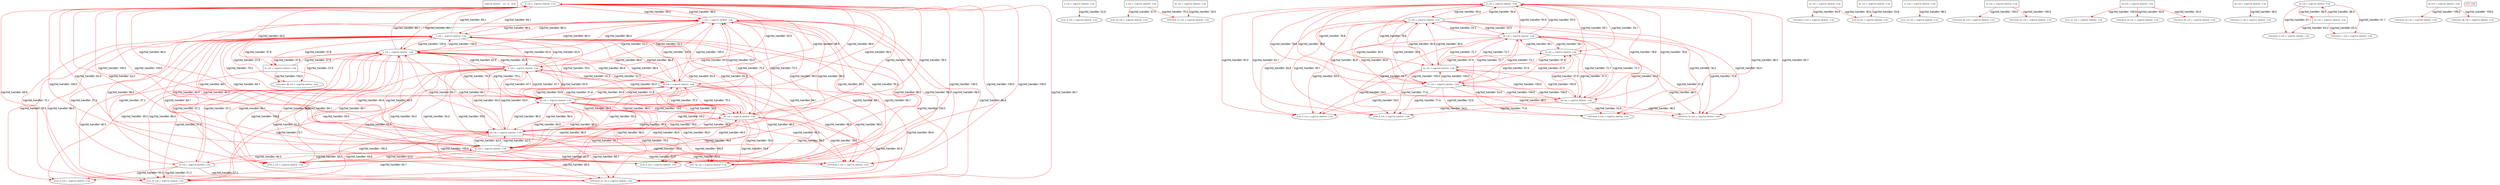 digraph AST {
  graph [fontname="Times New Roman",fontsize=10];
  node  [fontname="Courier New",fontsize=10];
  edge  [fontname="Times New Roman",fontsize=10];

  node0 [label="sigchld_handler  cur vs. prev",shape=box];
  node0_tsh [label="0_tsh.c.sigchld_handler.tree", shape=box];
  node1_tsh [label="1_tsh.c.sigchld_handler.tree", shape=ellipse];
  node0_tsh -> node1_tsh [label="sigchld_handler: 98.0", color=red, fontsize=15];
  node4_tsh [label="4_tsh.c.sigchld_handler.tree", shape=ellipse];
  node0_tsh -> node4_tsh [label="sigchld_handler: 84.1", color=red, fontsize=15];
  node5_tsh [label="5_tsh.c.sigchld_handler.tree", shape=ellipse];
  node0_tsh -> node5_tsh [label="sigchld_handler: 84.1", color=red, fontsize=15];
  node9_tsh [label="9_tsh.c.sigchld_handler.tree", shape=ellipse];
  node0_tsh -> node9_tsh [label="sigchld_handler: 50.0", color=red, fontsize=15];
  node19_tsh [label="19_tsh.c.sigchld_handler.tree", shape=ellipse];
  node0_tsh -> node19_tsh [label="sigchld_handler: 98.0", color=red, fontsize=15];
  node24_tsh [label="24_tsh.c.sigchld_handler.tree", shape=ellipse];
  node0_tsh -> node24_tsh [label="sigchld_handler: 96.0", color=red, fontsize=15];
  node28_tsh [label="28_tsh.c.sigchld_handler.tree", shape=ellipse];
  node0_tsh -> node28_tsh [label="sigchld_handler: 78.0", color=red, fontsize=15];
  node31_tsh [label="31_tsh.c.sigchld_handler.tree", shape=ellipse];
  node0_tsh -> node31_tsh [label="sigchld_handler: 62.0", color=red, fontsize=15];
  node39_tsh [label="39_tsh.c.sigchld_handler.tree", shape=ellipse];
  node0_tsh -> node39_tsh [label="sigchld_handler: 100.0", color=red, fontsize=15];
  nodeprev_1_tsh [label="prev_1_tsh.c.sigchld_handler.tree", shape=ellipse];
  node0_tsh -> nodeprev_1_tsh [label="sigchld_handler: 100.0", color=red, fontsize=15];
  nodeprev_5_tsh [label="prev_5_tsh.c.sigchld_handler.tree", shape=ellipse];
  node0_tsh -> nodeprev_5_tsh [label="sigchld_handler: 100.0", color=red, fontsize=15];
  nodeprev_20_tsh [label="prev_20_tsh.c.sigchld_handler.tree", shape=ellipse];
  node0_tsh -> nodeprev_20_tsh [label="sigchld_handler: 100.0", color=red, fontsize=15];
  nodeprev_21_tsh [label="prev_21_tsh.c.sigchld_handler.tree", shape=ellipse];
  node0_tsh -> nodeprev_21_tsh [label="sigchld_handler: 69.8", color=red, fontsize=15];
  nodereference_2_tsh [label="reference_2_tsh.c.sigchld_handler.tree", shape=ellipse];
  node0_tsh -> nodereference_2_tsh [label="sigchld_handler: 100.0", color=red, fontsize=15];
  nodereference_12_tsh [label="reference_12_tsh.c.sigchld_handler.tree", shape=ellipse];
  node0_tsh -> nodereference_12_tsh [label="sigchld_handler: 84.1", color=red, fontsize=15];
  node1_tsh [label="1_tsh.c.sigchld_handler.tree", shape=box];
  node0_tsh [label="0_tsh.c.sigchld_handler.tree", shape=ellipse];
  node1_tsh -> node0_tsh [label="sigchld_handler: 98.0", color=red, fontsize=15];
  node4_tsh [label="4_tsh.c.sigchld_handler.tree", shape=ellipse];
  node1_tsh -> node4_tsh [label="sigchld_handler: 86.4", color=red, fontsize=15];
  node5_tsh [label="5_tsh.c.sigchld_handler.tree", shape=ellipse];
  node1_tsh -> node5_tsh [label="sigchld_handler: 86.4", color=red, fontsize=15];
  node9_tsh [label="9_tsh.c.sigchld_handler.tree", shape=ellipse];
  node1_tsh -> node9_tsh [label="sigchld_handler: 52.3", color=red, fontsize=15];
  node19_tsh [label="19_tsh.c.sigchld_handler.tree", shape=ellipse];
  node1_tsh -> node19_tsh [label="sigchld_handler: 100.0", color=red, fontsize=15];
  node24_tsh [label="24_tsh.c.sigchld_handler.tree", shape=ellipse];
  node1_tsh -> node24_tsh [label="sigchld_handler: 93.9", color=red, fontsize=15];
  node28_tsh [label="28_tsh.c.sigchld_handler.tree", shape=ellipse];
  node1_tsh -> node28_tsh [label="sigchld_handler: 75.5", color=red, fontsize=15];
  node31_tsh [label="31_tsh.c.sigchld_handler.tree", shape=ellipse];
  node1_tsh -> node31_tsh [label="sigchld_handler: 59.2", color=red, fontsize=15];
  node39_tsh [label="39_tsh.c.sigchld_handler.tree", shape=ellipse];
  node1_tsh -> node39_tsh [label="sigchld_handler: 98.0", color=red, fontsize=15];
  nodeprev_1_tsh [label="prev_1_tsh.c.sigchld_handler.tree", shape=ellipse];
  node1_tsh -> nodeprev_1_tsh [label="sigchld_handler: 98.0", color=red, fontsize=15];
  nodeprev_5_tsh [label="prev_5_tsh.c.sigchld_handler.tree", shape=ellipse];
  node1_tsh -> nodeprev_5_tsh [label="sigchld_handler: 98.0", color=red, fontsize=15];
  nodeprev_20_tsh [label="prev_20_tsh.c.sigchld_handler.tree", shape=ellipse];
  node1_tsh -> nodeprev_20_tsh [label="sigchld_handler: 98.0", color=red, fontsize=15];
  nodeprev_21_tsh [label="prev_21_tsh.c.sigchld_handler.tree", shape=ellipse];
  node1_tsh -> nodeprev_21_tsh [label="sigchld_handler: 72.1", color=red, fontsize=15];
  nodereference_2_tsh [label="reference_2_tsh.c.sigchld_handler.tree", shape=ellipse];
  node1_tsh -> nodereference_2_tsh [label="sigchld_handler: 98.0", color=red, fontsize=15];
  nodereference_12_tsh [label="reference_12_tsh.c.sigchld_handler.tree", shape=ellipse];
  node1_tsh -> nodereference_12_tsh [label="sigchld_handler: 86.4", color=red, fontsize=15];
  node2_tsh [label="2_tsh.c.sigchld_handler.tree", shape=box];
  nodeprev_6_tsh [label="prev_6_tsh.c.sigchld_handler.tree", shape=ellipse];
  node2_tsh -> nodeprev_6_tsh [label="sigchld_handler: 32.6", color=red, fontsize=15];
  node3_tsh [label="3_tsh.c.sigchld_handler.tree", shape=box];
  nodeprev_22_tsh [label="prev_22_tsh.c.sigchld_handler.tree", shape=ellipse];
  node3_tsh -> nodeprev_22_tsh [label="sigchld_handler: 37.9", color=red, fontsize=15];
  nodereference_37_tsh [label="reference_37_tsh.c.sigchld_handler.tree", shape=ellipse];
  node3_tsh -> nodereference_37_tsh [label="sigchld_handler: 75.0", color=red, fontsize=15];
  node4_tsh [label="4_tsh.c.sigchld_handler.tree", shape=box];
  node0_tsh [label="0_tsh.c.sigchld_handler.tree", shape=ellipse];
  node4_tsh -> node0_tsh [label="sigchld_handler: 84.1", color=red, fontsize=15];
  node1_tsh [label="1_tsh.c.sigchld_handler.tree", shape=ellipse];
  node4_tsh -> node1_tsh [label="sigchld_handler: 86.4", color=red, fontsize=15];
  node5_tsh [label="5_tsh.c.sigchld_handler.tree", shape=ellipse];
  node4_tsh -> node5_tsh [label="sigchld_handler: 100.0", color=red, fontsize=15];
  node9_tsh [label="9_tsh.c.sigchld_handler.tree", shape=ellipse];
  node4_tsh -> node9_tsh [label="sigchld_handler: 65.9", color=red, fontsize=15];
  node19_tsh [label="19_tsh.c.sigchld_handler.tree", shape=ellipse];
  node4_tsh -> node19_tsh [label="sigchld_handler: 86.4", color=red, fontsize=15];
  node23_tsh [label="23_tsh.c.sigchld_handler.tree", shape=ellipse];
  node4_tsh -> node23_tsh [label="sigchld_handler: 37.2", color=red, fontsize=15];
  node24_tsh [label="24_tsh.c.sigchld_handler.tree", shape=ellipse];
  node4_tsh -> node24_tsh [label="sigchld_handler: 79.5", color=red, fontsize=15];
  node28_tsh [label="28_tsh.c.sigchld_handler.tree", shape=ellipse];
  node4_tsh -> node28_tsh [label="sigchld_handler: 65.9", color=red, fontsize=15];
  node31_tsh [label="31_tsh.c.sigchld_handler.tree", shape=ellipse];
  node4_tsh -> node31_tsh [label="sigchld_handler: 40.9", color=red, fontsize=15];
  node39_tsh [label="39_tsh.c.sigchld_handler.tree", shape=ellipse];
  node4_tsh -> node39_tsh [label="sigchld_handler: 84.1", color=red, fontsize=15];
  node45_tsh [label="45_tsh.c.sigchld_handler.tree", shape=ellipse];
  node4_tsh -> node45_tsh [label="sigchld_handler: 37.8", color=red, fontsize=15];
  nodeprev_1_tsh [label="prev_1_tsh.c.sigchld_handler.tree", shape=ellipse];
  node4_tsh -> nodeprev_1_tsh [label="sigchld_handler: 84.1", color=red, fontsize=15];
  nodeprev_5_tsh [label="prev_5_tsh.c.sigchld_handler.tree", shape=ellipse];
  node4_tsh -> nodeprev_5_tsh [label="sigchld_handler: 84.1", color=red, fontsize=15];
  nodeprev_9_tsh [label="prev_9_tsh.c.sigchld_handler.tree", shape=ellipse];
  node4_tsh -> nodeprev_9_tsh [label="sigchld_handler: 39.5", color=red, fontsize=15];
  nodeprev_20_tsh [label="prev_20_tsh.c.sigchld_handler.tree", shape=ellipse];
  node4_tsh -> nodeprev_20_tsh [label="sigchld_handler: 84.1", color=red, fontsize=15];
  nodeprev_21_tsh [label="prev_21_tsh.c.sigchld_handler.tree", shape=ellipse];
  node4_tsh -> nodeprev_21_tsh [label="sigchld_handler: 86.0", color=red, fontsize=15];
  nodereference_2_tsh [label="reference_2_tsh.c.sigchld_handler.tree", shape=ellipse];
  node4_tsh -> nodereference_2_tsh [label="sigchld_handler: 84.1", color=red, fontsize=15];
  nodereference_12_tsh [label="reference_12_tsh.c.sigchld_handler.tree", shape=ellipse];
  node4_tsh -> nodereference_12_tsh [label="sigchld_handler: 100.0", color=red, fontsize=15];
  nodereference_38_tsh [label="reference_38_tsh.c.sigchld_handler.tree", shape=ellipse];
  node4_tsh -> nodereference_38_tsh [label="sigchld_handler: 37.8", color=red, fontsize=15];
  node5_tsh [label="5_tsh.c.sigchld_handler.tree", shape=box];
  node0_tsh [label="0_tsh.c.sigchld_handler.tree", shape=ellipse];
  node5_tsh -> node0_tsh [label="sigchld_handler: 84.1", color=red, fontsize=15];
  node1_tsh [label="1_tsh.c.sigchld_handler.tree", shape=ellipse];
  node5_tsh -> node1_tsh [label="sigchld_handler: 86.4", color=red, fontsize=15];
  node4_tsh [label="4_tsh.c.sigchld_handler.tree", shape=ellipse];
  node5_tsh -> node4_tsh [label="sigchld_handler: 100.0", color=red, fontsize=15];
  node9_tsh [label="9_tsh.c.sigchld_handler.tree", shape=ellipse];
  node5_tsh -> node9_tsh [label="sigchld_handler: 65.9", color=red, fontsize=15];
  node19_tsh [label="19_tsh.c.sigchld_handler.tree", shape=ellipse];
  node5_tsh -> node19_tsh [label="sigchld_handler: 86.4", color=red, fontsize=15];
  node23_tsh [label="23_tsh.c.sigchld_handler.tree", shape=ellipse];
  node5_tsh -> node23_tsh [label="sigchld_handler: 37.2", color=red, fontsize=15];
  node24_tsh [label="24_tsh.c.sigchld_handler.tree", shape=ellipse];
  node5_tsh -> node24_tsh [label="sigchld_handler: 79.5", color=red, fontsize=15];
  node28_tsh [label="28_tsh.c.sigchld_handler.tree", shape=ellipse];
  node5_tsh -> node28_tsh [label="sigchld_handler: 65.9", color=red, fontsize=15];
  node31_tsh [label="31_tsh.c.sigchld_handler.tree", shape=ellipse];
  node5_tsh -> node31_tsh [label="sigchld_handler: 40.9", color=red, fontsize=15];
  node39_tsh [label="39_tsh.c.sigchld_handler.tree", shape=ellipse];
  node5_tsh -> node39_tsh [label="sigchld_handler: 84.1", color=red, fontsize=15];
  node45_tsh [label="45_tsh.c.sigchld_handler.tree", shape=ellipse];
  node5_tsh -> node45_tsh [label="sigchld_handler: 37.8", color=red, fontsize=15];
  nodeprev_1_tsh [label="prev_1_tsh.c.sigchld_handler.tree", shape=ellipse];
  node5_tsh -> nodeprev_1_tsh [label="sigchld_handler: 84.1", color=red, fontsize=15];
  nodeprev_5_tsh [label="prev_5_tsh.c.sigchld_handler.tree", shape=ellipse];
  node5_tsh -> nodeprev_5_tsh [label="sigchld_handler: 84.1", color=red, fontsize=15];
  nodeprev_9_tsh [label="prev_9_tsh.c.sigchld_handler.tree", shape=ellipse];
  node5_tsh -> nodeprev_9_tsh [label="sigchld_handler: 39.5", color=red, fontsize=15];
  nodeprev_20_tsh [label="prev_20_tsh.c.sigchld_handler.tree", shape=ellipse];
  node5_tsh -> nodeprev_20_tsh [label="sigchld_handler: 84.1", color=red, fontsize=15];
  nodeprev_21_tsh [label="prev_21_tsh.c.sigchld_handler.tree", shape=ellipse];
  node5_tsh -> nodeprev_21_tsh [label="sigchld_handler: 86.0", color=red, fontsize=15];
  nodereference_2_tsh [label="reference_2_tsh.c.sigchld_handler.tree", shape=ellipse];
  node5_tsh -> nodereference_2_tsh [label="sigchld_handler: 84.1", color=red, fontsize=15];
  nodereference_12_tsh [label="reference_12_tsh.c.sigchld_handler.tree", shape=ellipse];
  node5_tsh -> nodereference_12_tsh [label="sigchld_handler: 100.0", color=red, fontsize=15];
  nodereference_38_tsh [label="reference_38_tsh.c.sigchld_handler.tree", shape=ellipse];
  node5_tsh -> nodereference_38_tsh [label="sigchld_handler: 37.8", color=red, fontsize=15];
  node8_tsh [label="8_tsh.c.sigchld_handler.tree", shape=box];
  node11_tsh [label="11_tsh.c.sigchld_handler.tree", shape=ellipse];
  node8_tsh -> node11_tsh [label="sigchld_handler: 39.4", color=red, fontsize=15];
  node14_tsh [label="14_tsh.c.sigchld_handler.tree", shape=ellipse];
  node8_tsh -> node14_tsh [label="sigchld_handler: 59.1", color=red, fontsize=15];
  node30_tsh [label="30_tsh.c.sigchld_handler.tree", shape=ellipse];
  node8_tsh -> node30_tsh [label="sigchld_handler: 93.9", color=red, fontsize=15];
  node37_tsh [label="37_tsh.c.sigchld_handler.tree", shape=ellipse];
  node8_tsh -> node37_tsh [label="sigchld_handler: 78.8", color=red, fontsize=15];
  node38_tsh [label="38_tsh.c.sigchld_handler.tree", shape=ellipse];
  node8_tsh -> node38_tsh [label="sigchld_handler: 78.8", color=red, fontsize=15];
  node41_tsh [label="41_tsh.c.sigchld_handler.tree", shape=ellipse];
  node8_tsh -> node41_tsh [label="sigchld_handler: 78.8", color=red, fontsize=15];
  nodeprev_3_tsh [label="prev_3_tsh.c.sigchld_handler.tree", shape=ellipse];
  node8_tsh -> nodeprev_3_tsh [label="sigchld_handler: 50.0", color=red, fontsize=15];
  nodeprev_8_tsh [label="prev_8_tsh.c.sigchld_handler.tree", shape=ellipse];
  node8_tsh -> nodeprev_8_tsh [label="sigchld_handler: 62.1", color=red, fontsize=15];
  nodereference_6_tsh [label="reference_6_tsh.c.sigchld_handler.tree", shape=ellipse];
  node8_tsh -> nodereference_6_tsh [label="sigchld_handler: 48.5", color=red, fontsize=15];
  nodereference_19_tsh [label="reference_19_tsh.c.sigchld_handler.tree", shape=ellipse];
  node8_tsh -> nodereference_19_tsh [label="sigchld_handler: 69.7", color=red, fontsize=15];
  node9_tsh [label="9_tsh.c.sigchld_handler.tree", shape=box];
  node0_tsh [label="0_tsh.c.sigchld_handler.tree", shape=ellipse];
  node9_tsh -> node0_tsh [label="sigchld_handler: 50.0", color=red, fontsize=15];
  node1_tsh [label="1_tsh.c.sigchld_handler.tree", shape=ellipse];
  node9_tsh -> node1_tsh [label="sigchld_handler: 52.3", color=red, fontsize=15];
  node4_tsh [label="4_tsh.c.sigchld_handler.tree", shape=ellipse];
  node9_tsh -> node4_tsh [label="sigchld_handler: 65.9", color=red, fontsize=15];
  node5_tsh [label="5_tsh.c.sigchld_handler.tree", shape=ellipse];
  node9_tsh -> node5_tsh [label="sigchld_handler: 65.9", color=red, fontsize=15];
  node19_tsh [label="19_tsh.c.sigchld_handler.tree", shape=ellipse];
  node9_tsh -> node19_tsh [label="sigchld_handler: 52.3", color=red, fontsize=15];
  node24_tsh [label="24_tsh.c.sigchld_handler.tree", shape=ellipse];
  node9_tsh -> node24_tsh [label="sigchld_handler: 47.7", color=red, fontsize=15];
  node28_tsh [label="28_tsh.c.sigchld_handler.tree", shape=ellipse];
  node9_tsh -> node28_tsh [label="sigchld_handler: 31.8", color=red, fontsize=15];
  node39_tsh [label="39_tsh.c.sigchld_handler.tree", shape=ellipse];
  node9_tsh -> node39_tsh [label="sigchld_handler: 50.0", color=red, fontsize=15];
  nodeprev_1_tsh [label="prev_1_tsh.c.sigchld_handler.tree", shape=ellipse];
  node9_tsh -> nodeprev_1_tsh [label="sigchld_handler: 50.0", color=red, fontsize=15];
  nodeprev_5_tsh [label="prev_5_tsh.c.sigchld_handler.tree", shape=ellipse];
  node9_tsh -> nodeprev_5_tsh [label="sigchld_handler: 50.0", color=red, fontsize=15];
  nodeprev_20_tsh [label="prev_20_tsh.c.sigchld_handler.tree", shape=ellipse];
  node9_tsh -> nodeprev_20_tsh [label="sigchld_handler: 50.0", color=red, fontsize=15];
  nodeprev_21_tsh [label="prev_21_tsh.c.sigchld_handler.tree", shape=ellipse];
  node9_tsh -> nodeprev_21_tsh [label="sigchld_handler: 51.2", color=red, fontsize=15];
  nodereference_2_tsh [label="reference_2_tsh.c.sigchld_handler.tree", shape=ellipse];
  node9_tsh -> nodereference_2_tsh [label="sigchld_handler: 50.0", color=red, fontsize=15];
  nodereference_12_tsh [label="reference_12_tsh.c.sigchld_handler.tree", shape=ellipse];
  node9_tsh -> nodereference_12_tsh [label="sigchld_handler: 65.9", color=red, fontsize=15];
  node11_tsh [label="11_tsh.c.sigchld_handler.tree", shape=box];
  node8_tsh [label="8_tsh.c.sigchld_handler.tree", shape=ellipse];
  node11_tsh -> node8_tsh [label="sigchld_handler: 39.4", color=red, fontsize=15];
  node30_tsh [label="30_tsh.c.sigchld_handler.tree", shape=ellipse];
  node11_tsh -> node30_tsh [label="sigchld_handler: 33.3", color=red, fontsize=15];
  node37_tsh [label="37_tsh.c.sigchld_handler.tree", shape=ellipse];
  node11_tsh -> node37_tsh [label="sigchld_handler: 30.4", color=red, fontsize=15];
  node38_tsh [label="38_tsh.c.sigchld_handler.tree", shape=ellipse];
  node11_tsh -> node38_tsh [label="sigchld_handler: 30.4", color=red, fontsize=15];
  node41_tsh [label="41_tsh.c.sigchld_handler.tree", shape=ellipse];
  node11_tsh -> node41_tsh [label="sigchld_handler: 30.4", color=red, fontsize=15];
  nodeprev_3_tsh [label="prev_3_tsh.c.sigchld_handler.tree", shape=ellipse];
  node11_tsh -> nodeprev_3_tsh [label="sigchld_handler: 34.8", color=red, fontsize=15];
  nodeprev_8_tsh [label="prev_8_tsh.c.sigchld_handler.tree", shape=ellipse];
  node11_tsh -> nodeprev_8_tsh [label="sigchld_handler: 39.1", color=red, fontsize=15];
  nodereference_6_tsh [label="reference_6_tsh.c.sigchld_handler.tree", shape=ellipse];
  node11_tsh -> nodereference_6_tsh [label="sigchld_handler: 36.2", color=red, fontsize=15];
  nodereference_19_tsh [label="reference_19_tsh.c.sigchld_handler.tree", shape=ellipse];
  node11_tsh -> nodereference_19_tsh [label="sigchld_handler: 36.4", color=red, fontsize=15];
  node14_tsh [label="14_tsh.c.sigchld_handler.tree", shape=box];
  node8_tsh [label="8_tsh.c.sigchld_handler.tree", shape=ellipse];
  node14_tsh -> node8_tsh [label="sigchld_handler: 59.1", color=red, fontsize=15];
  node30_tsh [label="30_tsh.c.sigchld_handler.tree", shape=ellipse];
  node14_tsh -> node30_tsh [label="sigchld_handler: 56.1", color=red, fontsize=15];
  node37_tsh [label="37_tsh.c.sigchld_handler.tree", shape=ellipse];
  node14_tsh -> node37_tsh [label="sigchld_handler: 37.9", color=red, fontsize=15];
  node38_tsh [label="38_tsh.c.sigchld_handler.tree", shape=ellipse];
  node14_tsh -> node38_tsh [label="sigchld_handler: 37.9", color=red, fontsize=15];
  node41_tsh [label="41_tsh.c.sigchld_handler.tree", shape=ellipse];
  node14_tsh -> node41_tsh [label="sigchld_handler: 37.9", color=red, fontsize=15];
  nodereference_19_tsh [label="reference_19_tsh.c.sigchld_handler.tree", shape=ellipse];
  node14_tsh -> nodereference_19_tsh [label="sigchld_handler: 31.8", color=red, fontsize=15];
  node15_tsh [label="15_tsh.c.sigchld_handler.tree", shape=box];
  nodeprev_0_tsh [label="prev_0_tsh.c.sigchld_handler.tree", shape=ellipse];
  node15_tsh -> nodeprev_0_tsh [label="sigchld_handler: 30.6", color=red, fontsize=15];
  nodereference_4_tsh [label="reference_4_tsh.c.sigchld_handler.tree", shape=ellipse];
  node15_tsh -> nodereference_4_tsh [label="sigchld_handler: 94.4", color=red, fontsize=15];
  node17_tsh [label="17_tsh.c.sigchld_handler.tree", shape=box];
  nodeprev_14_tsh [label="prev_14_tsh.c.sigchld_handler.tree", shape=ellipse];
  node17_tsh -> nodeprev_14_tsh [label="sigchld_handler: 98.5", color=red, fontsize=15];
  node19_tsh [label="19_tsh.c.sigchld_handler.tree", shape=box];
  node0_tsh [label="0_tsh.c.sigchld_handler.tree", shape=ellipse];
  node19_tsh -> node0_tsh [label="sigchld_handler: 98.0", color=red, fontsize=15];
  node1_tsh [label="1_tsh.c.sigchld_handler.tree", shape=ellipse];
  node19_tsh -> node1_tsh [label="sigchld_handler: 100.0", color=red, fontsize=15];
  node4_tsh [label="4_tsh.c.sigchld_handler.tree", shape=ellipse];
  node19_tsh -> node4_tsh [label="sigchld_handler: 86.4", color=red, fontsize=15];
  node5_tsh [label="5_tsh.c.sigchld_handler.tree", shape=ellipse];
  node19_tsh -> node5_tsh [label="sigchld_handler: 86.4", color=red, fontsize=15];
  node9_tsh [label="9_tsh.c.sigchld_handler.tree", shape=ellipse];
  node19_tsh -> node9_tsh [label="sigchld_handler: 52.3", color=red, fontsize=15];
  node24_tsh [label="24_tsh.c.sigchld_handler.tree", shape=ellipse];
  node19_tsh -> node24_tsh [label="sigchld_handler: 93.9", color=red, fontsize=15];
  node28_tsh [label="28_tsh.c.sigchld_handler.tree", shape=ellipse];
  node19_tsh -> node28_tsh [label="sigchld_handler: 75.5", color=red, fontsize=15];
  node31_tsh [label="31_tsh.c.sigchld_handler.tree", shape=ellipse];
  node19_tsh -> node31_tsh [label="sigchld_handler: 59.2", color=red, fontsize=15];
  node39_tsh [label="39_tsh.c.sigchld_handler.tree", shape=ellipse];
  node19_tsh -> node39_tsh [label="sigchld_handler: 98.0", color=red, fontsize=15];
  nodeprev_1_tsh [label="prev_1_tsh.c.sigchld_handler.tree", shape=ellipse];
  node19_tsh -> nodeprev_1_tsh [label="sigchld_handler: 98.0", color=red, fontsize=15];
  nodeprev_5_tsh [label="prev_5_tsh.c.sigchld_handler.tree", shape=ellipse];
  node19_tsh -> nodeprev_5_tsh [label="sigchld_handler: 98.0", color=red, fontsize=15];
  nodeprev_20_tsh [label="prev_20_tsh.c.sigchld_handler.tree", shape=ellipse];
  node19_tsh -> nodeprev_20_tsh [label="sigchld_handler: 98.0", color=red, fontsize=15];
  nodeprev_21_tsh [label="prev_21_tsh.c.sigchld_handler.tree", shape=ellipse];
  node19_tsh -> nodeprev_21_tsh [label="sigchld_handler: 72.1", color=red, fontsize=15];
  nodereference_2_tsh [label="reference_2_tsh.c.sigchld_handler.tree", shape=ellipse];
  node19_tsh -> nodereference_2_tsh [label="sigchld_handler: 98.0", color=red, fontsize=15];
  nodereference_12_tsh [label="reference_12_tsh.c.sigchld_handler.tree", shape=ellipse];
  node19_tsh -> nodereference_12_tsh [label="sigchld_handler: 86.4", color=red, fontsize=15];
  node21_tsh [label="21_tsh.c.sigchld_handler.tree", shape=box];
  nodereference_20_tsh [label="reference_20_tsh.c.sigchld_handler.tree", shape=ellipse];
  node21_tsh -> nodereference_20_tsh [label="sigchld_handler: 100.0", color=red, fontsize=15];
  nodereference_22_tsh [label="reference_22_tsh.c.sigchld_handler.tree", shape=ellipse];
  node21_tsh -> nodereference_22_tsh [label="sigchld_handler: 100.0", color=red, fontsize=15];
  node23_tsh [label="23_tsh.c.sigchld_handler.tree", shape=box];
  node4_tsh [label="4_tsh.c.sigchld_handler.tree", shape=ellipse];
  node23_tsh -> node4_tsh [label="sigchld_handler: 37.2", color=red, fontsize=15];
  node5_tsh [label="5_tsh.c.sigchld_handler.tree", shape=ellipse];
  node23_tsh -> node5_tsh [label="sigchld_handler: 37.2", color=red, fontsize=15];
  node31_tsh [label="31_tsh.c.sigchld_handler.tree", shape=ellipse];
  node23_tsh -> node31_tsh [label="sigchld_handler: 60.5", color=red, fontsize=15];
  nodeprev_9_tsh [label="prev_9_tsh.c.sigchld_handler.tree", shape=ellipse];
  node23_tsh -> nodeprev_9_tsh [label="sigchld_handler: 95.3", color=red, fontsize=15];
  nodeprev_21_tsh [label="prev_21_tsh.c.sigchld_handler.tree", shape=ellipse];
  node23_tsh -> nodeprev_21_tsh [label="sigchld_handler: 51.2", color=red, fontsize=15];
  nodereference_12_tsh [label="reference_12_tsh.c.sigchld_handler.tree", shape=ellipse];
  node23_tsh -> nodereference_12_tsh [label="sigchld_handler: 37.2", color=red, fontsize=15];
  node24_tsh [label="24_tsh.c.sigchld_handler.tree", shape=box];
  node0_tsh [label="0_tsh.c.sigchld_handler.tree", shape=ellipse];
  node24_tsh -> node0_tsh [label="sigchld_handler: 96.0", color=red, fontsize=15];
  node1_tsh [label="1_tsh.c.sigchld_handler.tree", shape=ellipse];
  node24_tsh -> node1_tsh [label="sigchld_handler: 93.9", color=red, fontsize=15];
  node4_tsh [label="4_tsh.c.sigchld_handler.tree", shape=ellipse];
  node24_tsh -> node4_tsh [label="sigchld_handler: 79.5", color=red, fontsize=15];
  node5_tsh [label="5_tsh.c.sigchld_handler.tree", shape=ellipse];
  node24_tsh -> node5_tsh [label="sigchld_handler: 79.5", color=red, fontsize=15];
  node9_tsh [label="9_tsh.c.sigchld_handler.tree", shape=ellipse];
  node24_tsh -> node9_tsh [label="sigchld_handler: 47.7", color=red, fontsize=15];
  node19_tsh [label="19_tsh.c.sigchld_handler.tree", shape=ellipse];
  node24_tsh -> node19_tsh [label="sigchld_handler: 93.9", color=red, fontsize=15];
  node28_tsh [label="28_tsh.c.sigchld_handler.tree", shape=ellipse];
  node24_tsh -> node28_tsh [label="sigchld_handler: 74.0", color=red, fontsize=15];
  node31_tsh [label="31_tsh.c.sigchld_handler.tree", shape=ellipse];
  node24_tsh -> node31_tsh [label="sigchld_handler: 60.0", color=red, fontsize=15];
  node39_tsh [label="39_tsh.c.sigchld_handler.tree", shape=ellipse];
  node24_tsh -> node39_tsh [label="sigchld_handler: 96.0", color=red, fontsize=15];
  nodeprev_1_tsh [label="prev_1_tsh.c.sigchld_handler.tree", shape=ellipse];
  node24_tsh -> nodeprev_1_tsh [label="sigchld_handler: 96.0", color=red, fontsize=15];
  nodeprev_5_tsh [label="prev_5_tsh.c.sigchld_handler.tree", shape=ellipse];
  node24_tsh -> nodeprev_5_tsh [label="sigchld_handler: 96.0", color=red, fontsize=15];
  nodeprev_20_tsh [label="prev_20_tsh.c.sigchld_handler.tree", shape=ellipse];
  node24_tsh -> nodeprev_20_tsh [label="sigchld_handler: 96.0", color=red, fontsize=15];
  nodeprev_21_tsh [label="prev_21_tsh.c.sigchld_handler.tree", shape=ellipse];
  node24_tsh -> nodeprev_21_tsh [label="sigchld_handler: 65.1", color=red, fontsize=15];
  nodereference_2_tsh [label="reference_2_tsh.c.sigchld_handler.tree", shape=ellipse];
  node24_tsh -> nodereference_2_tsh [label="sigchld_handler: 96.0", color=red, fontsize=15];
  nodereference_12_tsh [label="reference_12_tsh.c.sigchld_handler.tree", shape=ellipse];
  node24_tsh -> nodereference_12_tsh [label="sigchld_handler: 79.5", color=red, fontsize=15];
  node28_tsh [label="28_tsh.c.sigchld_handler.tree", shape=box];
  node0_tsh [label="0_tsh.c.sigchld_handler.tree", shape=ellipse];
  node28_tsh -> node0_tsh [label="sigchld_handler: 78.0", color=red, fontsize=15];
  node1_tsh [label="1_tsh.c.sigchld_handler.tree", shape=ellipse];
  node28_tsh -> node1_tsh [label="sigchld_handler: 75.5", color=red, fontsize=15];
  node4_tsh [label="4_tsh.c.sigchld_handler.tree", shape=ellipse];
  node28_tsh -> node4_tsh [label="sigchld_handler: 65.9", color=red, fontsize=15];
  node5_tsh [label="5_tsh.c.sigchld_handler.tree", shape=ellipse];
  node28_tsh -> node5_tsh [label="sigchld_handler: 65.9", color=red, fontsize=15];
  node9_tsh [label="9_tsh.c.sigchld_handler.tree", shape=ellipse];
  node28_tsh -> node9_tsh [label="sigchld_handler: 31.8", color=red, fontsize=15];
  node19_tsh [label="19_tsh.c.sigchld_handler.tree", shape=ellipse];
  node28_tsh -> node19_tsh [label="sigchld_handler: 75.5", color=red, fontsize=15];
  node24_tsh [label="24_tsh.c.sigchld_handler.tree", shape=ellipse];
  node28_tsh -> node24_tsh [label="sigchld_handler: 74.0", color=red, fontsize=15];
  node31_tsh [label="31_tsh.c.sigchld_handler.tree", shape=ellipse];
  node28_tsh -> node31_tsh [label="sigchld_handler: 40.0", color=red, fontsize=15];
  node39_tsh [label="39_tsh.c.sigchld_handler.tree", shape=ellipse];
  node28_tsh -> node39_tsh [label="sigchld_handler: 78.0", color=red, fontsize=15];
  nodeprev_1_tsh [label="prev_1_tsh.c.sigchld_handler.tree", shape=ellipse];
  node28_tsh -> nodeprev_1_tsh [label="sigchld_handler: 78.0", color=red, fontsize=15];
  nodeprev_5_tsh [label="prev_5_tsh.c.sigchld_handler.tree", shape=ellipse];
  node28_tsh -> nodeprev_5_tsh [label="sigchld_handler: 78.0", color=red, fontsize=15];
  nodeprev_20_tsh [label="prev_20_tsh.c.sigchld_handler.tree", shape=ellipse];
  node28_tsh -> nodeprev_20_tsh [label="sigchld_handler: 78.0", color=red, fontsize=15];
  nodeprev_21_tsh [label="prev_21_tsh.c.sigchld_handler.tree", shape=ellipse];
  node28_tsh -> nodeprev_21_tsh [label="sigchld_handler: 74.4", color=red, fontsize=15];
  nodereference_2_tsh [label="reference_2_tsh.c.sigchld_handler.tree", shape=ellipse];
  node28_tsh -> nodereference_2_tsh [label="sigchld_handler: 78.0", color=red, fontsize=15];
  nodereference_12_tsh [label="reference_12_tsh.c.sigchld_handler.tree", shape=ellipse];
  node28_tsh -> nodereference_12_tsh [label="sigchld_handler: 65.9", color=red, fontsize=15];
  node30_tsh [label="30_tsh.c.sigchld_handler.tree", shape=box];
  node8_tsh [label="8_tsh.c.sigchld_handler.tree", shape=ellipse];
  node30_tsh -> node8_tsh [label="sigchld_handler: 93.9", color=red, fontsize=15];
  node11_tsh [label="11_tsh.c.sigchld_handler.tree", shape=ellipse];
  node30_tsh -> node11_tsh [label="sigchld_handler: 33.3", color=red, fontsize=15];
  node14_tsh [label="14_tsh.c.sigchld_handler.tree", shape=ellipse];
  node30_tsh -> node14_tsh [label="sigchld_handler: 56.1", color=red, fontsize=15];
  node37_tsh [label="37_tsh.c.sigchld_handler.tree", shape=ellipse];
  node30_tsh -> node37_tsh [label="sigchld_handler: 72.7", color=red, fontsize=15];
  node38_tsh [label="38_tsh.c.sigchld_handler.tree", shape=ellipse];
  node30_tsh -> node38_tsh [label="sigchld_handler: 72.7", color=red, fontsize=15];
  node41_tsh [label="41_tsh.c.sigchld_handler.tree", shape=ellipse];
  node30_tsh -> node41_tsh [label="sigchld_handler: 72.7", color=red, fontsize=15];
  nodeprev_3_tsh [label="prev_3_tsh.c.sigchld_handler.tree", shape=ellipse];
  node30_tsh -> nodeprev_3_tsh [label="sigchld_handler: 43.9", color=red, fontsize=15];
  nodeprev_8_tsh [label="prev_8_tsh.c.sigchld_handler.tree", shape=ellipse];
  node30_tsh -> nodeprev_8_tsh [label="sigchld_handler: 56.1", color=red, fontsize=15];
  nodereference_6_tsh [label="reference_6_tsh.c.sigchld_handler.tree", shape=ellipse];
  node30_tsh -> nodereference_6_tsh [label="sigchld_handler: 42.4", color=red, fontsize=15];
  nodereference_19_tsh [label="reference_19_tsh.c.sigchld_handler.tree", shape=ellipse];
  node30_tsh -> nodereference_19_tsh [label="sigchld_handler: 75.8", color=red, fontsize=15];
  node31_tsh [label="31_tsh.c.sigchld_handler.tree", shape=box];
  node0_tsh [label="0_tsh.c.sigchld_handler.tree", shape=ellipse];
  node31_tsh -> node0_tsh [label="sigchld_handler: 62.0", color=red, fontsize=15];
  node1_tsh [label="1_tsh.c.sigchld_handler.tree", shape=ellipse];
  node31_tsh -> node1_tsh [label="sigchld_handler: 59.2", color=red, fontsize=15];
  node4_tsh [label="4_tsh.c.sigchld_handler.tree", shape=ellipse];
  node31_tsh -> node4_tsh [label="sigchld_handler: 40.9", color=red, fontsize=15];
  node5_tsh [label="5_tsh.c.sigchld_handler.tree", shape=ellipse];
  node31_tsh -> node5_tsh [label="sigchld_handler: 40.9", color=red, fontsize=15];
  node19_tsh [label="19_tsh.c.sigchld_handler.tree", shape=ellipse];
  node31_tsh -> node19_tsh [label="sigchld_handler: 59.2", color=red, fontsize=15];
  node23_tsh [label="23_tsh.c.sigchld_handler.tree", shape=ellipse];
  node31_tsh -> node23_tsh [label="sigchld_handler: 60.5", color=red, fontsize=15];
  node24_tsh [label="24_tsh.c.sigchld_handler.tree", shape=ellipse];
  node31_tsh -> node24_tsh [label="sigchld_handler: 60.0", color=red, fontsize=15];
  node28_tsh [label="28_tsh.c.sigchld_handler.tree", shape=ellipse];
  node31_tsh -> node28_tsh [label="sigchld_handler: 40.0", color=red, fontsize=15];
  node39_tsh [label="39_tsh.c.sigchld_handler.tree", shape=ellipse];
  node31_tsh -> node39_tsh [label="sigchld_handler: 62.0", color=red, fontsize=15];
  nodeprev_1_tsh [label="prev_1_tsh.c.sigchld_handler.tree", shape=ellipse];
  node31_tsh -> nodeprev_1_tsh [label="sigchld_handler: 62.0", color=red, fontsize=15];
  nodeprev_5_tsh [label="prev_5_tsh.c.sigchld_handler.tree", shape=ellipse];
  node31_tsh -> nodeprev_5_tsh [label="sigchld_handler: 62.0", color=red, fontsize=15];
  nodeprev_9_tsh [label="prev_9_tsh.c.sigchld_handler.tree", shape=ellipse];
  node31_tsh -> nodeprev_9_tsh [label="sigchld_handler: 65.1", color=red, fontsize=15];
  nodeprev_20_tsh [label="prev_20_tsh.c.sigchld_handler.tree", shape=ellipse];
  node31_tsh -> nodeprev_20_tsh [label="sigchld_handler: 62.0", color=red, fontsize=15];
  nodereference_2_tsh [label="reference_2_tsh.c.sigchld_handler.tree", shape=ellipse];
  node31_tsh -> nodereference_2_tsh [label="sigchld_handler: 62.0", color=red, fontsize=15];
  nodereference_12_tsh [label="reference_12_tsh.c.sigchld_handler.tree", shape=ellipse];
  node31_tsh -> nodereference_12_tsh [label="sigchld_handler: 40.9", color=red, fontsize=15];
  node33_tsh [label="33_tsh.c.sigchld_handler.tree", shape=box];
  nodeprev_0_tsh [label="prev_0_tsh.c.sigchld_handler.tree", shape=ellipse];
  node33_tsh -> nodeprev_0_tsh [label="sigchld_handler: 33.8", color=red, fontsize=15];
  node34_tsh [label="34_tsh.c.sigchld_handler.tree", shape=box];
  nodeprev_11_tsh [label="prev_11_tsh.c.sigchld_handler.tree", shape=ellipse];
  node34_tsh -> nodeprev_11_tsh [label="sigchld_handler: 100.0", color=red, fontsize=15];
  nodereference_18_tsh [label="reference_18_tsh.c.sigchld_handler.tree", shape=ellipse];
  node34_tsh -> nodereference_18_tsh [label="sigchld_handler: 30.4", color=red, fontsize=15];
  nodereference_33_tsh [label="reference_33_tsh.c.sigchld_handler.tree", shape=ellipse];
  node34_tsh -> nodereference_33_tsh [label="sigchld_handler: 34.3", color=red, fontsize=15];
  node37_tsh [label="37_tsh.c.sigchld_handler.tree", shape=box];
  node8_tsh [label="8_tsh.c.sigchld_handler.tree", shape=ellipse];
  node37_tsh -> node8_tsh [label="sigchld_handler: 78.8", color=red, fontsize=15];
  node11_tsh [label="11_tsh.c.sigchld_handler.tree", shape=ellipse];
  node37_tsh -> node11_tsh [label="sigchld_handler: 30.4", color=red, fontsize=15];
  node14_tsh [label="14_tsh.c.sigchld_handler.tree", shape=ellipse];
  node37_tsh -> node14_tsh [label="sigchld_handler: 37.9", color=red, fontsize=15];
  node30_tsh [label="30_tsh.c.sigchld_handler.tree", shape=ellipse];
  node37_tsh -> node30_tsh [label="sigchld_handler: 72.7", color=red, fontsize=15];
  node38_tsh [label="38_tsh.c.sigchld_handler.tree", shape=ellipse];
  node37_tsh -> node38_tsh [label="sigchld_handler: 100.0", color=red, fontsize=15];
  node41_tsh [label="41_tsh.c.sigchld_handler.tree", shape=ellipse];
  node37_tsh -> node41_tsh [label="sigchld_handler: 100.0", color=red, fontsize=15];
  nodeprev_3_tsh [label="prev_3_tsh.c.sigchld_handler.tree", shape=ellipse];
  node37_tsh -> nodeprev_3_tsh [label="sigchld_handler: 54.5", color=red, fontsize=15];
  nodeprev_8_tsh [label="prev_8_tsh.c.sigchld_handler.tree", shape=ellipse];
  node37_tsh -> nodeprev_8_tsh [label="sigchld_handler: 71.6", color=red, fontsize=15];
  nodereference_6_tsh [label="reference_6_tsh.c.sigchld_handler.tree", shape=ellipse];
  node37_tsh -> nodereference_6_tsh [label="sigchld_handler: 52.6", color=red, fontsize=15];
  nodereference_19_tsh [label="reference_19_tsh.c.sigchld_handler.tree", shape=ellipse];
  node37_tsh -> nodereference_19_tsh [label="sigchld_handler: 48.5", color=red, fontsize=15];
  node38_tsh [label="38_tsh.c.sigchld_handler.tree", shape=box];
  node8_tsh [label="8_tsh.c.sigchld_handler.tree", shape=ellipse];
  node38_tsh -> node8_tsh [label="sigchld_handler: 78.8", color=red, fontsize=15];
  node11_tsh [label="11_tsh.c.sigchld_handler.tree", shape=ellipse];
  node38_tsh -> node11_tsh [label="sigchld_handler: 30.4", color=red, fontsize=15];
  node14_tsh [label="14_tsh.c.sigchld_handler.tree", shape=ellipse];
  node38_tsh -> node14_tsh [label="sigchld_handler: 37.9", color=red, fontsize=15];
  node30_tsh [label="30_tsh.c.sigchld_handler.tree", shape=ellipse];
  node38_tsh -> node30_tsh [label="sigchld_handler: 72.7", color=red, fontsize=15];
  node37_tsh [label="37_tsh.c.sigchld_handler.tree", shape=ellipse];
  node38_tsh -> node37_tsh [label="sigchld_handler: 100.0", color=red, fontsize=15];
  node41_tsh [label="41_tsh.c.sigchld_handler.tree", shape=ellipse];
  node38_tsh -> node41_tsh [label="sigchld_handler: 100.0", color=red, fontsize=15];
  nodeprev_3_tsh [label="prev_3_tsh.c.sigchld_handler.tree", shape=ellipse];
  node38_tsh -> nodeprev_3_tsh [label="sigchld_handler: 54.5", color=red, fontsize=15];
  nodeprev_8_tsh [label="prev_8_tsh.c.sigchld_handler.tree", shape=ellipse];
  node38_tsh -> nodeprev_8_tsh [label="sigchld_handler: 71.6", color=red, fontsize=15];
  nodereference_6_tsh [label="reference_6_tsh.c.sigchld_handler.tree", shape=ellipse];
  node38_tsh -> nodereference_6_tsh [label="sigchld_handler: 52.6", color=red, fontsize=15];
  nodereference_19_tsh [label="reference_19_tsh.c.sigchld_handler.tree", shape=ellipse];
  node38_tsh -> nodereference_19_tsh [label="sigchld_handler: 48.5", color=red, fontsize=15];
  node39_tsh [label="39_tsh.c.sigchld_handler.tree", shape=box];
  node0_tsh [label="0_tsh.c.sigchld_handler.tree", shape=ellipse];
  node39_tsh -> node0_tsh [label="sigchld_handler: 100.0", color=red, fontsize=15];
  node1_tsh [label="1_tsh.c.sigchld_handler.tree", shape=ellipse];
  node39_tsh -> node1_tsh [label="sigchld_handler: 98.0", color=red, fontsize=15];
  node4_tsh [label="4_tsh.c.sigchld_handler.tree", shape=ellipse];
  node39_tsh -> node4_tsh [label="sigchld_handler: 84.1", color=red, fontsize=15];
  node5_tsh [label="5_tsh.c.sigchld_handler.tree", shape=ellipse];
  node39_tsh -> node5_tsh [label="sigchld_handler: 84.1", color=red, fontsize=15];
  node9_tsh [label="9_tsh.c.sigchld_handler.tree", shape=ellipse];
  node39_tsh -> node9_tsh [label="sigchld_handler: 50.0", color=red, fontsize=15];
  node19_tsh [label="19_tsh.c.sigchld_handler.tree", shape=ellipse];
  node39_tsh -> node19_tsh [label="sigchld_handler: 98.0", color=red, fontsize=15];
  node24_tsh [label="24_tsh.c.sigchld_handler.tree", shape=ellipse];
  node39_tsh -> node24_tsh [label="sigchld_handler: 96.0", color=red, fontsize=15];
  node28_tsh [label="28_tsh.c.sigchld_handler.tree", shape=ellipse];
  node39_tsh -> node28_tsh [label="sigchld_handler: 78.0", color=red, fontsize=15];
  node31_tsh [label="31_tsh.c.sigchld_handler.tree", shape=ellipse];
  node39_tsh -> node31_tsh [label="sigchld_handler: 62.0", color=red, fontsize=15];
  nodeprev_1_tsh [label="prev_1_tsh.c.sigchld_handler.tree", shape=ellipse];
  node39_tsh -> nodeprev_1_tsh [label="sigchld_handler: 100.0", color=red, fontsize=15];
  nodeprev_5_tsh [label="prev_5_tsh.c.sigchld_handler.tree", shape=ellipse];
  node39_tsh -> nodeprev_5_tsh [label="sigchld_handler: 100.0", color=red, fontsize=15];
  nodeprev_20_tsh [label="prev_20_tsh.c.sigchld_handler.tree", shape=ellipse];
  node39_tsh -> nodeprev_20_tsh [label="sigchld_handler: 100.0", color=red, fontsize=15];
  nodeprev_21_tsh [label="prev_21_tsh.c.sigchld_handler.tree", shape=ellipse];
  node39_tsh -> nodeprev_21_tsh [label="sigchld_handler: 69.8", color=red, fontsize=15];
  nodereference_2_tsh [label="reference_2_tsh.c.sigchld_handler.tree", shape=ellipse];
  node39_tsh -> nodereference_2_tsh [label="sigchld_handler: 100.0", color=red, fontsize=15];
  nodereference_12_tsh [label="reference_12_tsh.c.sigchld_handler.tree", shape=ellipse];
  node39_tsh -> nodereference_12_tsh [label="sigchld_handler: 84.1", color=red, fontsize=15];
  node40_tsh [label="40_tsh.c.sigchld_handler.tree", shape=box];
  nodereference_1_tsh [label="reference_1_tsh.c.sigchld_handler.tree", shape=ellipse];
  node40_tsh -> nodereference_1_tsh [label="sigchld_handler: 36.0", color=red, fontsize=15];
  node41_tsh [label="41_tsh.c.sigchld_handler.tree", shape=box];
  node8_tsh [label="8_tsh.c.sigchld_handler.tree", shape=ellipse];
  node41_tsh -> node8_tsh [label="sigchld_handler: 78.8", color=red, fontsize=15];
  node11_tsh [label="11_tsh.c.sigchld_handler.tree", shape=ellipse];
  node41_tsh -> node11_tsh [label="sigchld_handler: 30.4", color=red, fontsize=15];
  node14_tsh [label="14_tsh.c.sigchld_handler.tree", shape=ellipse];
  node41_tsh -> node14_tsh [label="sigchld_handler: 37.9", color=red, fontsize=15];
  node30_tsh [label="30_tsh.c.sigchld_handler.tree", shape=ellipse];
  node41_tsh -> node30_tsh [label="sigchld_handler: 72.7", color=red, fontsize=15];
  node37_tsh [label="37_tsh.c.sigchld_handler.tree", shape=ellipse];
  node41_tsh -> node37_tsh [label="sigchld_handler: 100.0", color=red, fontsize=15];
  node38_tsh [label="38_tsh.c.sigchld_handler.tree", shape=ellipse];
  node41_tsh -> node38_tsh [label="sigchld_handler: 100.0", color=red, fontsize=15];
  nodeprev_3_tsh [label="prev_3_tsh.c.sigchld_handler.tree", shape=ellipse];
  node41_tsh -> nodeprev_3_tsh [label="sigchld_handler: 54.5", color=red, fontsize=15];
  nodeprev_8_tsh [label="prev_8_tsh.c.sigchld_handler.tree", shape=ellipse];
  node41_tsh -> nodeprev_8_tsh [label="sigchld_handler: 71.6", color=red, fontsize=15];
  nodereference_6_tsh [label="reference_6_tsh.c.sigchld_handler.tree", shape=ellipse];
  node41_tsh -> nodereference_6_tsh [label="sigchld_handler: 52.6", color=red, fontsize=15];
  nodereference_19_tsh [label="reference_19_tsh.c.sigchld_handler.tree", shape=ellipse];
  node41_tsh -> nodereference_19_tsh [label="sigchld_handler: 48.5", color=red, fontsize=15];
  node45_tsh [label="45_tsh.c.sigchld_handler.tree", shape=box];
  node4_tsh [label="4_tsh.c.sigchld_handler.tree", shape=ellipse];
  node45_tsh -> node4_tsh [label="sigchld_handler: 37.8", color=red, fontsize=15];
  node5_tsh [label="5_tsh.c.sigchld_handler.tree", shape=ellipse];
  node45_tsh -> node5_tsh [label="sigchld_handler: 37.8", color=red, fontsize=15];
  nodeprev_21_tsh [label="prev_21_tsh.c.sigchld_handler.tree", shape=ellipse];
  node45_tsh -> nodeprev_21_tsh [label="sigchld_handler: 40.5", color=red, fontsize=15];
  nodereference_12_tsh [label="reference_12_tsh.c.sigchld_handler.tree", shape=ellipse];
  node45_tsh -> nodereference_12_tsh [label="sigchld_handler: 37.8", color=red, fontsize=15];
  nodereference_38_tsh [label="reference_38_tsh.c.sigchld_handler.tree", shape=ellipse];
  node45_tsh -> nodereference_38_tsh [label="sigchld_handler: 100.0", color=red, fontsize=15];
  node49_tsh [label="49_tsh.c.sigchld_handler.tree", shape=box];
  node62_tsh [label="62_tsh.c.sigchld_handler.tree", shape=ellipse];
  node49_tsh -> node62_tsh [label="sigchld_handler: 38.9", color=red, fontsize=15];
  nodereference_3_tsh [label="reference_3_tsh.c.sigchld_handler.tree", shape=ellipse];
  node49_tsh -> nodereference_3_tsh [label="sigchld_handler: 61.1", color=red, fontsize=15];
  nodereference_7_tsh [label="reference_7_tsh.c.sigchld_handler.tree", shape=ellipse];
  node49_tsh -> nodereference_7_tsh [label="sigchld_handler: 61.1", color=red, fontsize=15];
  node54_tsh [label="54_tsh.c.sigchld_handler.tree", shape=box];
  nodereference_37_tsh [label="reference_37_tsh.c.sigchld_handler.tree", shape=ellipse];
  node54_tsh -> nodereference_37_tsh [label="sigchld_handler: 50.0", color=red, fontsize=15];
  node56_tsh [label="56_tsh.c.sigchld_handler.tree", shape=box];
  nodereference_15_tsh [label="reference_15_tsh.c.sigchld_handler.tree", shape=ellipse];
  node56_tsh -> nodereference_15_tsh [label="sigchld_handler: 100.0", color=red, fontsize=15];
  nodereference_36_tsh [label="reference_36_tsh.c.sigchld_handler.tree", shape=ellipse];
  node56_tsh -> nodereference_36_tsh [label="sigchld_handler: 100.0", color=red, fontsize=15];
  node62_tsh [label="62_tsh.c.sigchld_handler.tree", shape=box];
  node49_tsh [label="49_tsh.c.sigchld_handler.tree", shape=ellipse];
  node62_tsh -> node49_tsh [label="sigchld_handler: 38.9", color=red, fontsize=15];
  nodereference_3_tsh [label="reference_3_tsh.c.sigchld_handler.tree", shape=ellipse];
  node62_tsh -> nodereference_3_tsh [label="sigchld_handler: 63.2", color=red, fontsize=15];
  nodereference_7_tsh [label="reference_7_tsh.c.sigchld_handler.tree", shape=ellipse];
  node62_tsh -> nodereference_7_tsh [label="sigchld_handler: 63.2", color=red, fontsize=15];
nodesafe [shape=none, margin=0, label=<
  			<TABLE BORDER="0" CELLBORDER="1" CELLSPACING="0" CELLPADDING="4">
 			<TR> <TD COLSPAN="5"><FONT COLOR="red">SAFE ZONE</FONT></TD>
 			</TR>
</TABLE>>];
}
